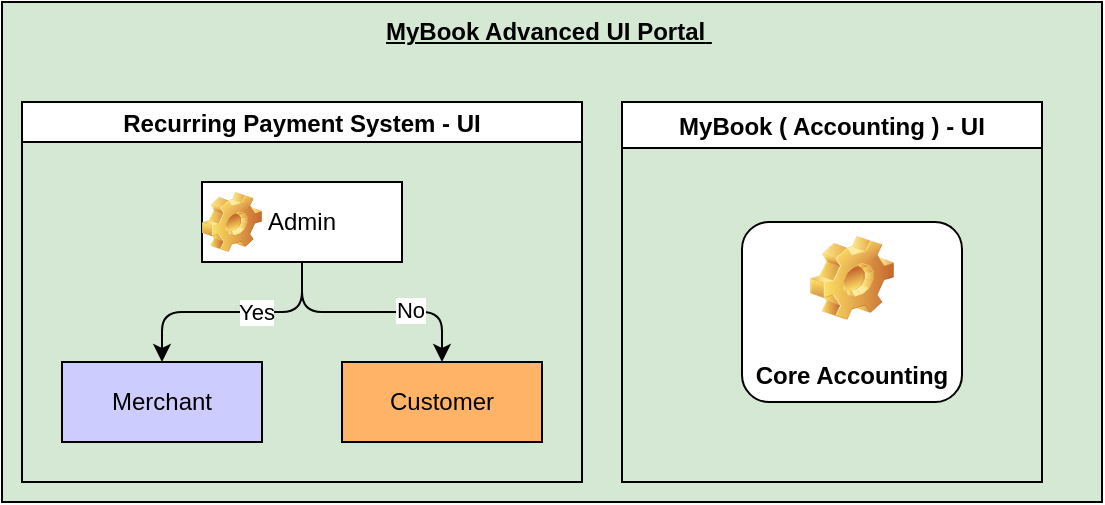 <mxfile version="24.0.4" type="github">
  <diagram name="Page-1" id="QXQrOLrh2TxL8ZML69AA">
    <mxGraphModel dx="1234" dy="576" grid="1" gridSize="10" guides="1" tooltips="1" connect="1" arrows="1" fold="1" page="1" pageScale="1" pageWidth="850" pageHeight="1100" math="0" shadow="0">
      <root>
        <mxCell id="0" />
        <mxCell id="1" parent="0" />
        <mxCell id="E8B6rwo0TzkrYEJieWMp-24" value="" style="rounded=0;whiteSpace=wrap;html=1;fillColor=#D5E8D4;" vertex="1" parent="1">
          <mxGeometry x="90" y="60" width="550" height="250" as="geometry" />
        </mxCell>
        <mxCell id="E8B6rwo0TzkrYEJieWMp-25" value="&lt;div style=&quot;&quot;&gt;&lt;span style=&quot;background-color: initial;&quot;&gt;MyBook Advanced UI Portal&lt;/span&gt;&lt;span style=&quot;background-color: initial; text-wrap: nowrap; color: rgba(0, 0, 0, 0); font-family: monospace; font-size: 0px;&quot;&gt;%3 CmxGraphModel%3E%3Croot%3E%3CmxCell%20id%3D%220%22%2F%3E%3CmxCell%20id%3D%221%22%20parent%3D%220%22%2F%3E%3CmxCell%20id%3D%222%22%20value%3D%22c%22%20style%3D%22ellipse%3BwhiteSpace%3Dwrap%3Bhtml%3D1%3B%22%20vertex%3D%221%22%20parent%3D%221%22%3E%3CmxGeometry%20x%3D%22340%22%20y%3D%22470%22%20width%3D%2210%22%20height%3D%2210%22%20as%3D%22geometry%22%2F%3E%3C%2FmxCell%3E%3C%2Froot%3E%3C%2FmxGraphModel%3E&lt;/span&gt;&lt;span style=&quot;background-color: initial;&quot;&gt;&amp;nbsp;&lt;/span&gt;&lt;span style=&quot;background-color: initial; text-wrap: nowrap; color: rgba(0, 0, 0, 0); font-family: monospace; font-size: 0px;&quot;&gt;%3CmxGraphModel%3E%3Croot%3E%3CmxCell%20id%3D%220%22%2F%3E%3CmxCell%20id%3D%221%22%20parent%3D%220%22%2F%3E%3CmxCell%20id%3D%222%22%20value%3D%22c%22%20style%3D%22ellipse%3BwhiteSpace%3Dwrap%3Bhtml%3D1%3B%22%20vertex%3D%221%22%20parent%3D%221%22%3E%3CmxGeometry%20x%3D%22340%22%20y%3D%22470%22%20width%3D%2210%22%20height%3D%2210%22%20as%3D%22geometry%22%2F%3E%3C%2FmxCell%3E%3C%2Froot%3E%3C%2FmxGraphModel%3E&amp;nbsp; UI&lt;/span&gt;&lt;/div&gt;" style="text;html=1;align=left;verticalAlign=middle;whiteSpace=wrap;rounded=1;fontStyle=5" vertex="1" parent="1">
          <mxGeometry x="280" y="60" width="190" height="30" as="geometry" />
        </mxCell>
        <mxCell id="E8B6rwo0TzkrYEJieWMp-26" value="Recurring Payment System - UI" style="swimlane;startSize=20;horizontal=1;childLayout=treeLayout;horizontalTree=0;resizable=0;containerType=tree;fontSize=12;" vertex="1" parent="1">
          <mxGeometry x="100" y="110" width="280" height="190" as="geometry" />
        </mxCell>
        <mxCell id="E8B6rwo0TzkrYEJieWMp-27" value="Admin" style="whiteSpace=wrap;html=1;" vertex="1" parent="E8B6rwo0TzkrYEJieWMp-26">
          <mxGeometry x="90" y="40" width="100" height="40" as="geometry" />
        </mxCell>
        <mxCell id="E8B6rwo0TzkrYEJieWMp-28" value="Merchant" style="whiteSpace=wrap;html=1;fillColor=#CCCCFF;" vertex="1" parent="E8B6rwo0TzkrYEJieWMp-26">
          <mxGeometry x="20" y="130" width="100" height="40" as="geometry" />
        </mxCell>
        <object label="" YES="" id="E8B6rwo0TzkrYEJieWMp-29">
          <mxCell style="edgeStyle=elbowEdgeStyle;elbow=vertical;html=1;rounded=1;curved=0;sourcePerimeterSpacing=0;targetPerimeterSpacing=0;startSize=6;endSize=6;" edge="1" parent="E8B6rwo0TzkrYEJieWMp-26" source="E8B6rwo0TzkrYEJieWMp-27" target="E8B6rwo0TzkrYEJieWMp-28">
            <mxGeometry relative="1" as="geometry" />
          </mxCell>
        </object>
        <mxCell id="E8B6rwo0TzkrYEJieWMp-32" value="Yes" style="edgeLabel;html=1;align=center;verticalAlign=middle;resizable=0;points=[];" vertex="1" connectable="0" parent="E8B6rwo0TzkrYEJieWMp-29">
          <mxGeometry x="-0.2" relative="1" as="geometry">
            <mxPoint as="offset" />
          </mxGeometry>
        </mxCell>
        <mxCell id="E8B6rwo0TzkrYEJieWMp-30" value="Customer" style="whiteSpace=wrap;html=1;fillColor=#FFB366;" vertex="1" parent="E8B6rwo0TzkrYEJieWMp-26">
          <mxGeometry x="160" y="130" width="100" height="40" as="geometry" />
        </mxCell>
        <object label="" No="" id="E8B6rwo0TzkrYEJieWMp-31">
          <mxCell style="edgeStyle=elbowEdgeStyle;elbow=vertical;html=1;rounded=1;curved=0;sourcePerimeterSpacing=0;targetPerimeterSpacing=0;startSize=6;endSize=6;" edge="1" parent="E8B6rwo0TzkrYEJieWMp-26" source="E8B6rwo0TzkrYEJieWMp-27" target="E8B6rwo0TzkrYEJieWMp-30">
            <mxGeometry relative="1" as="geometry" />
          </mxCell>
        </object>
        <mxCell id="E8B6rwo0TzkrYEJieWMp-33" value="No" style="edgeLabel;html=1;align=center;verticalAlign=middle;resizable=0;points=[];" vertex="1" connectable="0" parent="E8B6rwo0TzkrYEJieWMp-31">
          <mxGeometry x="0.317" y="1" relative="1" as="geometry">
            <mxPoint as="offset" />
          </mxGeometry>
        </mxCell>
        <mxCell id="E8B6rwo0TzkrYEJieWMp-36" value="" style="shape=image;html=1;verticalLabelPosition=bottom;verticalAlign=top;imageAspect=0;image=img/clipart/Gear_128x128.png" vertex="1" parent="E8B6rwo0TzkrYEJieWMp-26">
          <mxGeometry x="90" y="45" width="30" height="30" as="geometry" />
        </mxCell>
        <mxCell id="E8B6rwo0TzkrYEJieWMp-38" value="MyBook ( Accounting ) - UI" style="swimlane;" vertex="1" parent="1">
          <mxGeometry x="400" y="110" width="210" height="190" as="geometry" />
        </mxCell>
        <mxCell id="E8B6rwo0TzkrYEJieWMp-39" value="Core Accounting" style="label;whiteSpace=wrap;html=1;align=center;verticalAlign=bottom;spacingLeft=0;spacingBottom=4;imageAlign=center;imageVerticalAlign=top;image=img/clipart/Gear_128x128.png" vertex="1" parent="E8B6rwo0TzkrYEJieWMp-38">
          <mxGeometry x="60" y="60" width="110" height="90" as="geometry" />
        </mxCell>
      </root>
    </mxGraphModel>
  </diagram>
</mxfile>
